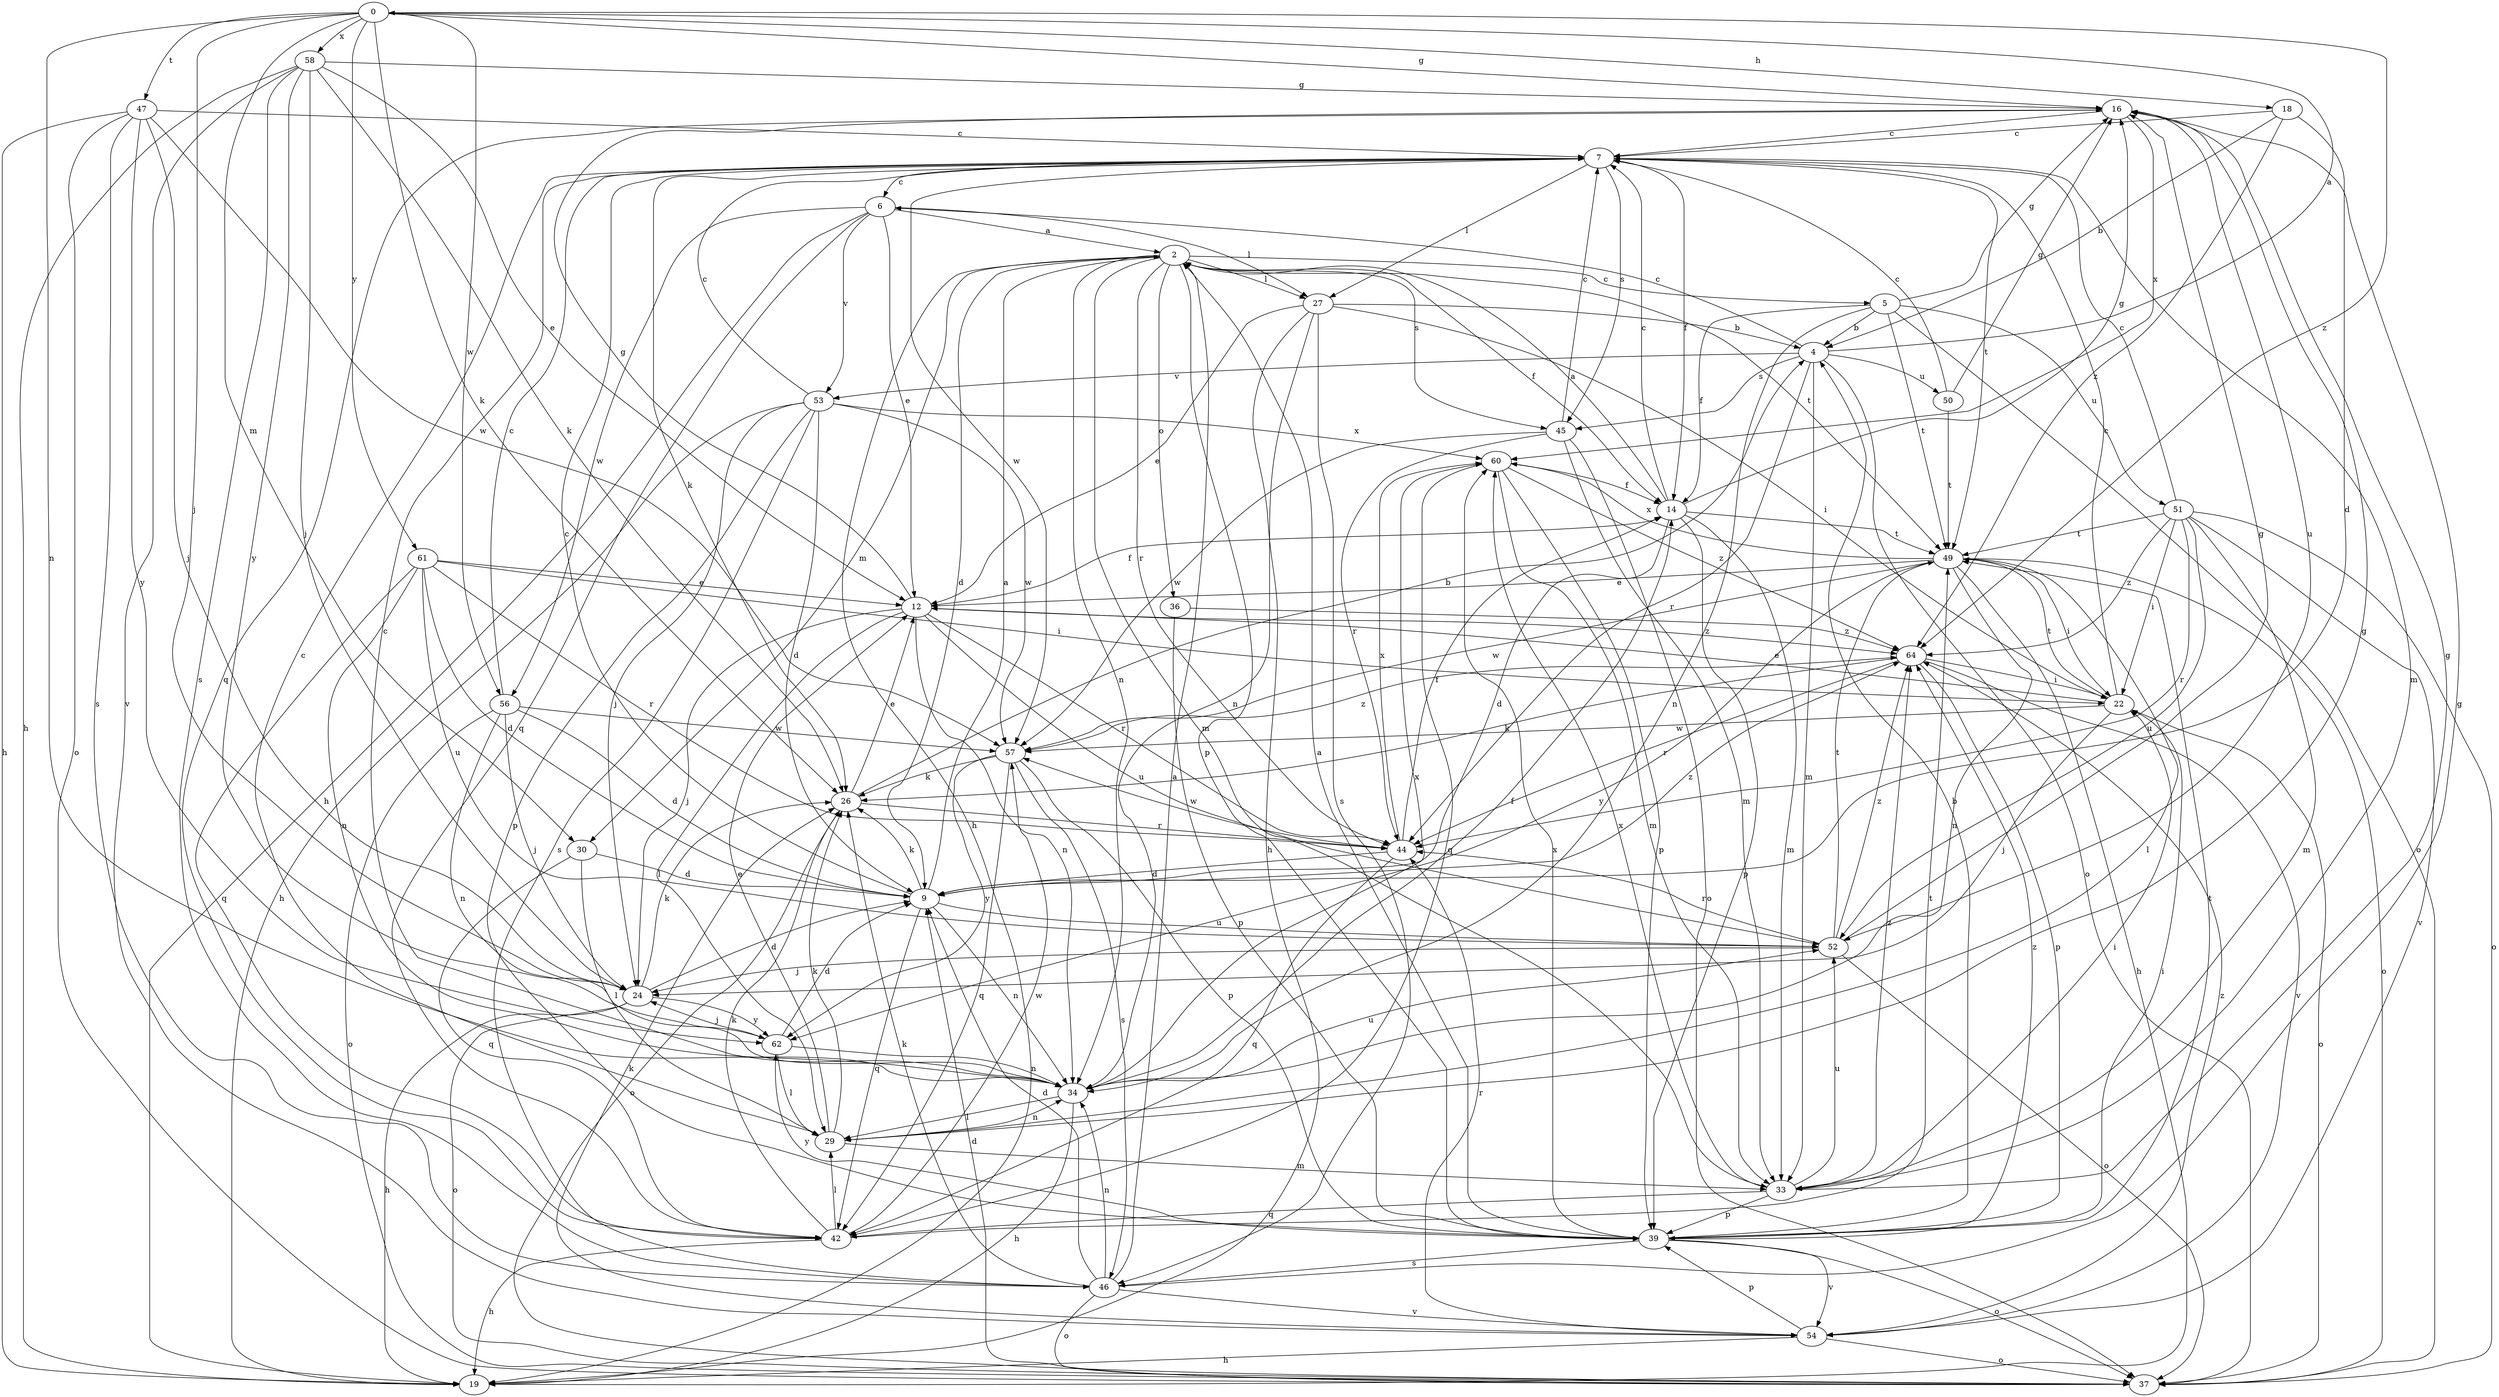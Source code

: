 strict digraph  {
0;
2;
4;
5;
6;
7;
9;
12;
14;
16;
18;
19;
22;
24;
26;
27;
29;
30;
33;
34;
36;
37;
39;
42;
44;
45;
46;
47;
49;
50;
51;
52;
53;
54;
56;
57;
58;
60;
61;
62;
64;
0 -> 16  [label=g];
0 -> 18  [label=h];
0 -> 24  [label=j];
0 -> 26  [label=k];
0 -> 30  [label=m];
0 -> 34  [label=n];
0 -> 47  [label=t];
0 -> 56  [label=w];
0 -> 58  [label=x];
0 -> 61  [label=y];
0 -> 64  [label=z];
2 -> 5  [label=c];
2 -> 9  [label=d];
2 -> 14  [label=f];
2 -> 19  [label=h];
2 -> 27  [label=l];
2 -> 30  [label=m];
2 -> 33  [label=m];
2 -> 34  [label=n];
2 -> 36  [label=o];
2 -> 39  [label=p];
2 -> 44  [label=r];
2 -> 45  [label=s];
2 -> 49  [label=t];
4 -> 0  [label=a];
4 -> 6  [label=c];
4 -> 33  [label=m];
4 -> 37  [label=o];
4 -> 44  [label=r];
4 -> 45  [label=s];
4 -> 50  [label=u];
4 -> 53  [label=v];
5 -> 4  [label=b];
5 -> 14  [label=f];
5 -> 16  [label=g];
5 -> 34  [label=n];
5 -> 37  [label=o];
5 -> 49  [label=t];
5 -> 51  [label=u];
6 -> 2  [label=a];
6 -> 12  [label=e];
6 -> 19  [label=h];
6 -> 27  [label=l];
6 -> 42  [label=q];
6 -> 53  [label=v];
6 -> 56  [label=w];
7 -> 6  [label=c];
7 -> 14  [label=f];
7 -> 26  [label=k];
7 -> 27  [label=l];
7 -> 33  [label=m];
7 -> 45  [label=s];
7 -> 49  [label=t];
7 -> 57  [label=w];
9 -> 2  [label=a];
9 -> 7  [label=c];
9 -> 26  [label=k];
9 -> 34  [label=n];
9 -> 42  [label=q];
9 -> 52  [label=u];
9 -> 64  [label=z];
12 -> 14  [label=f];
12 -> 16  [label=g];
12 -> 24  [label=j];
12 -> 29  [label=l];
12 -> 34  [label=n];
12 -> 44  [label=r];
12 -> 52  [label=u];
12 -> 64  [label=z];
14 -> 2  [label=a];
14 -> 7  [label=c];
14 -> 9  [label=d];
14 -> 16  [label=g];
14 -> 33  [label=m];
14 -> 39  [label=p];
14 -> 49  [label=t];
16 -> 7  [label=c];
16 -> 42  [label=q];
16 -> 52  [label=u];
16 -> 60  [label=x];
18 -> 4  [label=b];
18 -> 7  [label=c];
18 -> 9  [label=d];
18 -> 64  [label=z];
22 -> 7  [label=c];
22 -> 12  [label=e];
22 -> 24  [label=j];
22 -> 37  [label=o];
22 -> 49  [label=t];
22 -> 57  [label=w];
24 -> 9  [label=d];
24 -> 19  [label=h];
24 -> 26  [label=k];
24 -> 37  [label=o];
24 -> 62  [label=y];
26 -> 4  [label=b];
26 -> 12  [label=e];
26 -> 37  [label=o];
26 -> 44  [label=r];
27 -> 4  [label=b];
27 -> 12  [label=e];
27 -> 19  [label=h];
27 -> 22  [label=i];
27 -> 34  [label=n];
27 -> 46  [label=s];
29 -> 7  [label=c];
29 -> 12  [label=e];
29 -> 16  [label=g];
29 -> 26  [label=k];
29 -> 33  [label=m];
29 -> 34  [label=n];
30 -> 9  [label=d];
30 -> 29  [label=l];
30 -> 42  [label=q];
33 -> 16  [label=g];
33 -> 22  [label=i];
33 -> 39  [label=p];
33 -> 42  [label=q];
33 -> 52  [label=u];
33 -> 60  [label=x];
33 -> 64  [label=z];
34 -> 7  [label=c];
34 -> 14  [label=f];
34 -> 19  [label=h];
34 -> 29  [label=l];
34 -> 52  [label=u];
34 -> 60  [label=x];
36 -> 39  [label=p];
36 -> 64  [label=z];
37 -> 9  [label=d];
39 -> 2  [label=a];
39 -> 4  [label=b];
39 -> 22  [label=i];
39 -> 37  [label=o];
39 -> 46  [label=s];
39 -> 49  [label=t];
39 -> 54  [label=v];
39 -> 60  [label=x];
39 -> 62  [label=y];
39 -> 64  [label=z];
42 -> 19  [label=h];
42 -> 26  [label=k];
42 -> 29  [label=l];
42 -> 49  [label=t];
42 -> 57  [label=w];
44 -> 9  [label=d];
44 -> 14  [label=f];
44 -> 42  [label=q];
44 -> 57  [label=w];
44 -> 60  [label=x];
45 -> 7  [label=c];
45 -> 33  [label=m];
45 -> 37  [label=o];
45 -> 44  [label=r];
45 -> 57  [label=w];
46 -> 2  [label=a];
46 -> 9  [label=d];
46 -> 16  [label=g];
46 -> 26  [label=k];
46 -> 34  [label=n];
46 -> 37  [label=o];
46 -> 54  [label=v];
47 -> 7  [label=c];
47 -> 19  [label=h];
47 -> 24  [label=j];
47 -> 37  [label=o];
47 -> 46  [label=s];
47 -> 57  [label=w];
47 -> 62  [label=y];
49 -> 12  [label=e];
49 -> 19  [label=h];
49 -> 22  [label=i];
49 -> 29  [label=l];
49 -> 34  [label=n];
49 -> 37  [label=o];
49 -> 57  [label=w];
49 -> 60  [label=x];
49 -> 62  [label=y];
50 -> 7  [label=c];
50 -> 16  [label=g];
50 -> 49  [label=t];
51 -> 7  [label=c];
51 -> 22  [label=i];
51 -> 33  [label=m];
51 -> 37  [label=o];
51 -> 44  [label=r];
51 -> 49  [label=t];
51 -> 52  [label=u];
51 -> 54  [label=v];
51 -> 64  [label=z];
52 -> 16  [label=g];
52 -> 24  [label=j];
52 -> 37  [label=o];
52 -> 44  [label=r];
52 -> 49  [label=t];
52 -> 64  [label=z];
53 -> 7  [label=c];
53 -> 9  [label=d];
53 -> 19  [label=h];
53 -> 24  [label=j];
53 -> 39  [label=p];
53 -> 46  [label=s];
53 -> 57  [label=w];
53 -> 60  [label=x];
54 -> 19  [label=h];
54 -> 26  [label=k];
54 -> 37  [label=o];
54 -> 39  [label=p];
54 -> 44  [label=r];
54 -> 64  [label=z];
56 -> 7  [label=c];
56 -> 9  [label=d];
56 -> 24  [label=j];
56 -> 34  [label=n];
56 -> 37  [label=o];
56 -> 57  [label=w];
57 -> 26  [label=k];
57 -> 39  [label=p];
57 -> 42  [label=q];
57 -> 46  [label=s];
57 -> 62  [label=y];
57 -> 64  [label=z];
58 -> 12  [label=e];
58 -> 16  [label=g];
58 -> 19  [label=h];
58 -> 24  [label=j];
58 -> 26  [label=k];
58 -> 46  [label=s];
58 -> 54  [label=v];
58 -> 62  [label=y];
60 -> 14  [label=f];
60 -> 33  [label=m];
60 -> 39  [label=p];
60 -> 42  [label=q];
60 -> 64  [label=z];
61 -> 9  [label=d];
61 -> 12  [label=e];
61 -> 22  [label=i];
61 -> 34  [label=n];
61 -> 42  [label=q];
61 -> 44  [label=r];
61 -> 52  [label=u];
62 -> 9  [label=d];
62 -> 24  [label=j];
62 -> 29  [label=l];
62 -> 34  [label=n];
64 -> 22  [label=i];
64 -> 26  [label=k];
64 -> 39  [label=p];
64 -> 44  [label=r];
64 -> 54  [label=v];
}
